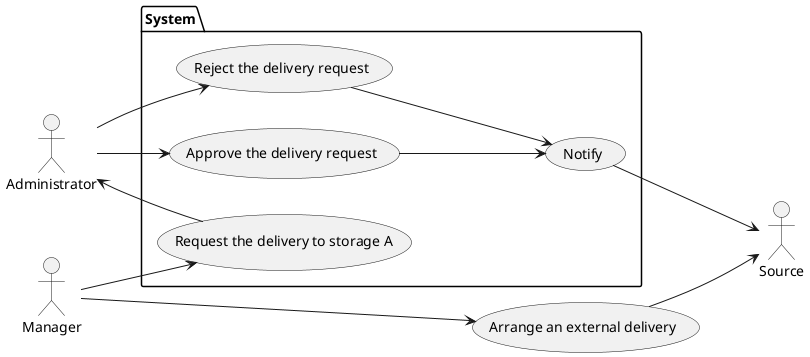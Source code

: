 @startuml Storage Net, Use Case, Delivery Arrange

left to right direction

actor "Manager" as manager
actor "Administrator" as admin
actor "Source" as source

usecase "Arrange an external delivery" as external_delivery

package System {
  usecase "Request the delivery to storage A" as request_delivery

  usecase "Approve the delivery request" as approve
  usecase "Reject the delivery request" as reject

  usecase "Notify" as notify
}

manager --> external_delivery
external_delivery --> source

manager --> request_delivery
request_delivery --> admin

admin --> approve
admin --> reject

approve --> notify
reject --> notify

notify --> source

@enduml